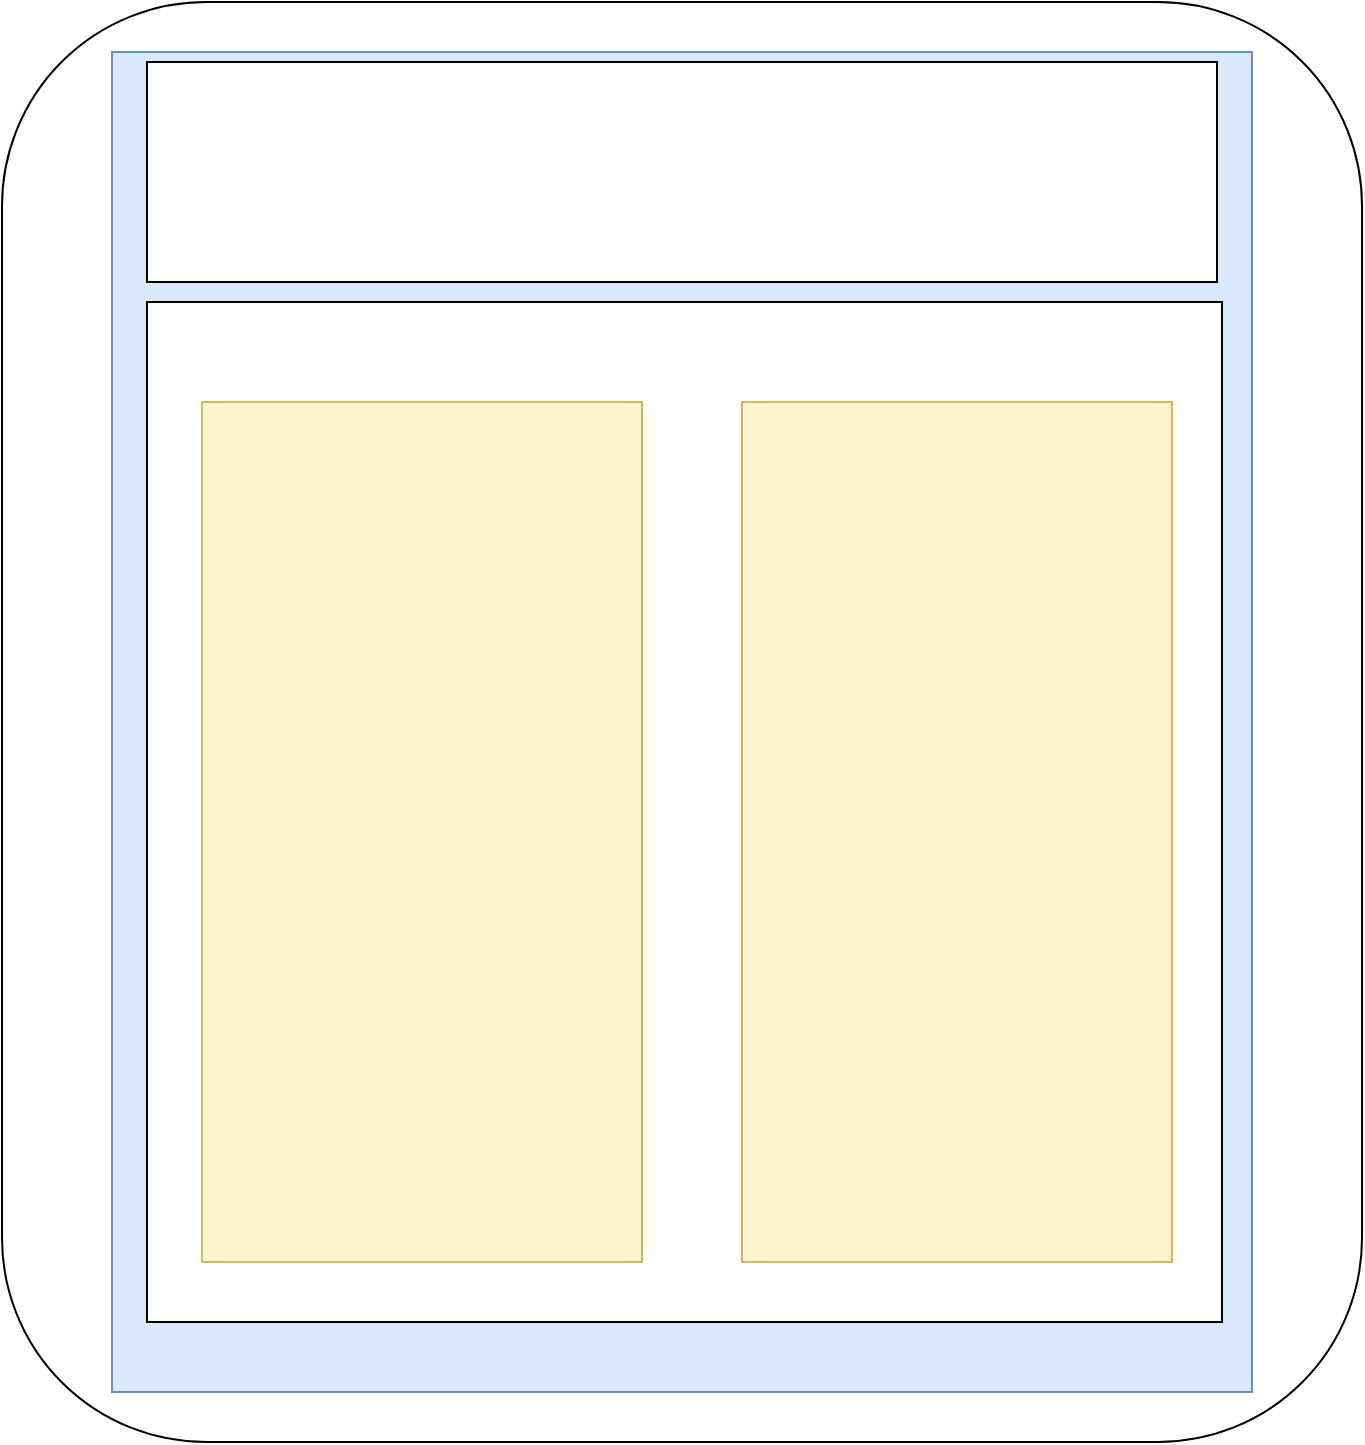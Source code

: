 <mxfile version="17.4.0" type="github">
  <diagram id="mCkw_Y7Q0L7BkeXz3Ouw" name="Page-1">
    <mxGraphModel dx="746" dy="798" grid="1" gridSize="10" guides="1" tooltips="1" connect="1" arrows="1" fold="1" page="1" pageScale="1" pageWidth="850" pageHeight="1100" math="0" shadow="0">
      <root>
        <mxCell id="0" />
        <mxCell id="1" parent="0" />
        <object label="" Name="mainStage" id="Ip1jwHcz1JyYlcXKv4jl-2">
          <mxCell style="rounded=1;whiteSpace=wrap;html=1;" vertex="1" parent="1">
            <mxGeometry x="40" y="40" width="680" height="720" as="geometry" />
          </mxCell>
        </object>
        <object label="" Name="FlowPane rootNode" id="Ip1jwHcz1JyYlcXKv4jl-5">
          <mxCell style="rounded=0;whiteSpace=wrap;html=1;fillColor=#dae8fc;strokeColor=#6c8ebf;" vertex="1" parent="1">
            <mxGeometry x="95" y="65" width="570" height="670" as="geometry" />
          </mxCell>
        </object>
        <object label="" Name="FlowPane subNode1" id="Ip1jwHcz1JyYlcXKv4jl-3">
          <mxCell style="rounded=0;whiteSpace=wrap;html=1;" vertex="1" parent="1">
            <mxGeometry x="112.5" y="70" width="535" height="110" as="geometry" />
          </mxCell>
        </object>
        <object label="" Name="FlowPane subNode2" id="Ip1jwHcz1JyYlcXKv4jl-4">
          <mxCell style="rounded=0;whiteSpace=wrap;html=1;" vertex="1" parent="1">
            <mxGeometry x="112.5" y="190" width="537.5" height="510" as="geometry" />
          </mxCell>
        </object>
        <object label="" Name="GridPane leftTable" id="Ip1jwHcz1JyYlcXKv4jl-7">
          <mxCell style="rounded=0;whiteSpace=wrap;html=1;sketch=0;gradientDirection=north;fillColor=#fff2cc;strokeColor=#d6b656;" vertex="1" parent="1">
            <mxGeometry x="140" y="240" width="220" height="430" as="geometry" />
          </mxCell>
        </object>
        <object label="" Name="GridPane rightTable" id="Ip1jwHcz1JyYlcXKv4jl-8">
          <mxCell style="rounded=0;whiteSpace=wrap;html=1;sketch=0;gradientDirection=north;fillColor=#fff2cc;strokeColor=#d6b656;" vertex="1" parent="1">
            <mxGeometry x="410" y="240" width="215" height="430" as="geometry" />
          </mxCell>
        </object>
      </root>
    </mxGraphModel>
  </diagram>
</mxfile>
